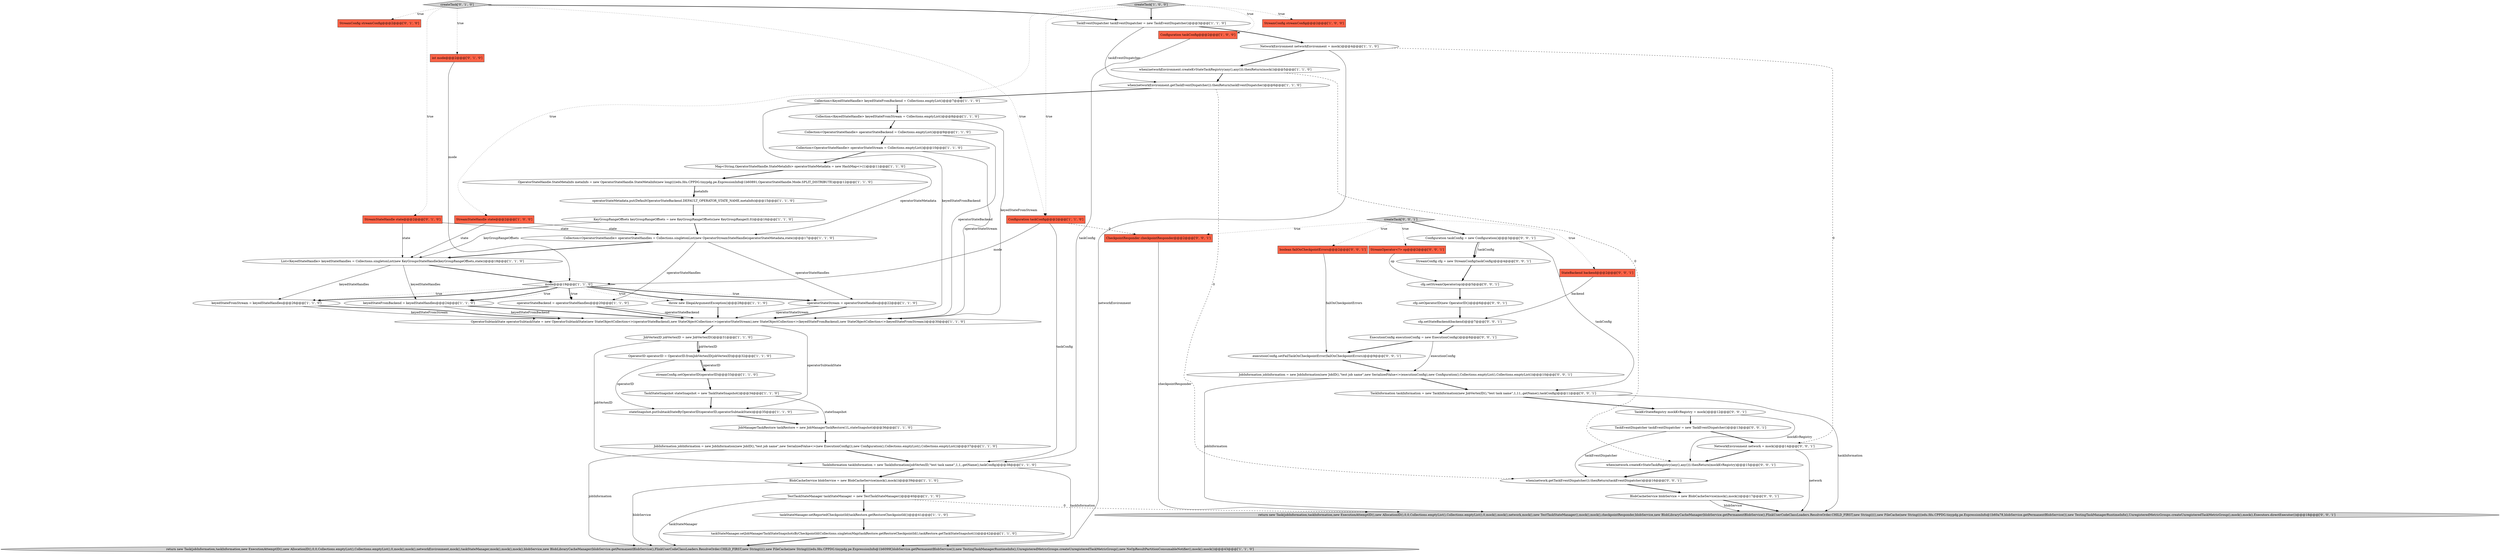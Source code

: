 digraph {
40 [style = filled, label = "StreamConfig streamConfig@@@2@@@['0', '1', '0']", fillcolor = tomato, shape = box image = "AAA0AAABBB2BBB"];
27 [style = filled, label = "Map<String,OperatorStateHandle.StateMetaInfo> operatorStateMetadata = new HashMap<>(1)@@@11@@@['1', '1', '0']", fillcolor = white, shape = ellipse image = "AAA0AAABBB1BBB"];
22 [style = filled, label = "Collection<OperatorStateHandle> operatorStateHandles = Collections.singletonList(new OperatorStreamStateHandle(operatorStateMetadata,state))@@@17@@@['1', '1', '0']", fillcolor = white, shape = ellipse image = "AAA0AAABBB1BBB"];
60 [style = filled, label = "Configuration taskConfig = new Configuration()@@@3@@@['0', '0', '1']", fillcolor = white, shape = ellipse image = "AAA0AAABBB3BBB"];
38 [style = filled, label = "throw new IllegalArgumentException()@@@28@@@['1', '1', '0']", fillcolor = white, shape = ellipse image = "AAA0AAABBB1BBB"];
51 [style = filled, label = "StateBackend backend@@@2@@@['0', '0', '1']", fillcolor = tomato, shape = box image = "AAA0AAABBB3BBB"];
30 [style = filled, label = "keyedStateFromStream = keyedStateHandles@@@26@@@['1', '1', '0']", fillcolor = white, shape = ellipse image = "AAA0AAABBB1BBB"];
36 [style = filled, label = "createTask['1', '0', '0']", fillcolor = lightgray, shape = diamond image = "AAA0AAABBB1BBB"];
43 [style = filled, label = "StreamConfig cfg = new StreamConfig(taskConfig)@@@4@@@['0', '0', '1']", fillcolor = white, shape = ellipse image = "AAA0AAABBB3BBB"];
15 [style = filled, label = "TestTaskStateManager taskStateManager = new TestTaskStateManager()@@@40@@@['1', '1', '0']", fillcolor = white, shape = ellipse image = "AAA0AAABBB1BBB"];
4 [style = filled, label = "mode@@@19@@@['1', '1', '0']", fillcolor = white, shape = diamond image = "AAA0AAABBB1BBB"];
54 [style = filled, label = "BlobCacheService blobService = new BlobCacheService(mock(),mock())@@@17@@@['0', '0', '1']", fillcolor = white, shape = ellipse image = "AAA0AAABBB3BBB"];
42 [style = filled, label = "StreamStateHandle state@@@2@@@['0', '1', '0']", fillcolor = tomato, shape = box image = "AAA0AAABBB2BBB"];
11 [style = filled, label = "taskStateManager.setJobManagerTaskStateSnapshotsByCheckpointId(Collections.singletonMap(taskRestore.getRestoreCheckpointId(),taskRestore.getTaskStateSnapshot()))@@@42@@@['1', '1', '0']", fillcolor = white, shape = ellipse image = "AAA0AAABBB1BBB"];
35 [style = filled, label = "OperatorStateHandle.StateMetaInfo metaInfo = new OperatorStateHandle.StateMetaInfo(new long((((edu.fdu.CPPDG.tinypdg.pe.ExpressionInfo@1b60891,OperatorStateHandle.Mode.SPLIT_DISTRIBUTE)@@@12@@@['1', '1', '0']", fillcolor = white, shape = ellipse image = "AAA0AAABBB1BBB"];
55 [style = filled, label = "return new Task(jobInformation,taskInformation,new ExecutionAttemptID(),new AllocationID(),0,0,Collections.emptyList(),Collections.emptyList(),0,mock(),mock(),network,mock(),new TestTaskStateManager(),mock(),mock(),checkpointResponder,blobService,new BlobLibraryCacheManager(blobService.getPermanentBlobService(),FlinkUserCodeClassLoaders.ResolveOrder.CHILD_FIRST,new String((((),new FileCache(new String((((edu.fdu.CPPDG.tinypdg.pe.ExpressionInfo@1b60a78,blobService.getPermanentBlobService()),new TestingTaskManagerRuntimeInfo(),UnregisteredMetricGroups.createUnregisteredTaskMetricGroup(),mock(),mock(),Executors.directExecutor())@@@18@@@['0', '0', '1']", fillcolor = lightgray, shape = ellipse image = "AAA0AAABBB3BBB"];
58 [style = filled, label = "TaskEventDispatcher taskEventDispatcher = new TaskEventDispatcher()@@@13@@@['0', '0', '1']", fillcolor = white, shape = ellipse image = "AAA0AAABBB3BBB"];
6 [style = filled, label = "OperatorID operatorID = OperatorID.fromJobVertexID(jobVertexID)@@@32@@@['1', '1', '0']", fillcolor = white, shape = ellipse image = "AAA0AAABBB1BBB"];
13 [style = filled, label = "Collection<OperatorStateHandle> operatorStateStream = Collections.emptyList()@@@10@@@['1', '1', '0']", fillcolor = white, shape = ellipse image = "AAA0AAABBB1BBB"];
23 [style = filled, label = "TaskStateSnapshot stateSnapshot = new TaskStateSnapshot()@@@34@@@['1', '1', '0']", fillcolor = white, shape = ellipse image = "AAA0AAABBB1BBB"];
1 [style = filled, label = "Configuration taskConfig@@@2@@@['1', '0', '0']", fillcolor = tomato, shape = box image = "AAA0AAABBB1BBB"];
61 [style = filled, label = "TaskKvStateRegistry mockKvRegistry = mock()@@@12@@@['0', '0', '1']", fillcolor = white, shape = ellipse image = "AAA0AAABBB3BBB"];
16 [style = filled, label = "operatorStateBackend = operatorStateHandles@@@20@@@['1', '1', '0']", fillcolor = white, shape = ellipse image = "AAA0AAABBB1BBB"];
26 [style = filled, label = "return new Task(jobInformation,taskInformation,new ExecutionAttemptID(),new AllocationID(),0,0,Collections.emptyList(),Collections.emptyList(),0,mock(),mock(),networkEnvironment,mock(),taskStateManager,mock(),mock(),mock(),blobService,new BlobLibraryCacheManager(blobService.getPermanentBlobService(),FlinkUserCodeClassLoaders.ResolveOrder.CHILD_FIRST,new String((((),new FileCache(new String((((edu.fdu.CPPDG.tinypdg.pe.ExpressionInfo@1b6099f,blobService.getPermanentBlobService()),new TestingTaskManagerRuntimeInfo(),UnregisteredMetricGroups.createUnregisteredTaskMetricGroup(),new NoOpResultPartitionConsumableNotifier(),mock(),mock())@@@43@@@['1', '1', '0']", fillcolor = lightgray, shape = ellipse image = "AAA0AAABBB1BBB"];
0 [style = filled, label = "stateSnapshot.putSubtaskStateByOperatorID(operatorID,operatorSubtaskState)@@@35@@@['1', '1', '0']", fillcolor = white, shape = ellipse image = "AAA0AAABBB1BBB"];
37 [style = filled, label = "taskStateManager.setReportedCheckpointId(taskRestore.getRestoreCheckpointId())@@@41@@@['1', '1', '0']", fillcolor = white, shape = ellipse image = "AAA0AAABBB1BBB"];
25 [style = filled, label = "operatorStateStream = operatorStateHandles@@@22@@@['1', '1', '0']", fillcolor = white, shape = ellipse image = "AAA0AAABBB1BBB"];
49 [style = filled, label = "JobInformation jobInformation = new JobInformation(new JobID(),\"test job name\",new SerializedValue<>(executionConfig),new Configuration(),Collections.emptyList(),Collections.emptyList())@@@10@@@['0', '0', '1']", fillcolor = white, shape = ellipse image = "AAA0AAABBB3BBB"];
59 [style = filled, label = "CheckpointResponder checkpointResponder@@@2@@@['0', '0', '1']", fillcolor = tomato, shape = box image = "AAA0AAABBB3BBB"];
56 [style = filled, label = "when(network.getTaskEventDispatcher()).thenReturn(taskEventDispatcher)@@@16@@@['0', '0', '1']", fillcolor = white, shape = ellipse image = "AAA0AAABBB3BBB"];
46 [style = filled, label = "NetworkEnvironment network = mock()@@@14@@@['0', '0', '1']", fillcolor = white, shape = ellipse image = "AAA0AAABBB3BBB"];
2 [style = filled, label = "JobManagerTaskRestore taskRestore = new JobManagerTaskRestore(1L,stateSnapshot)@@@36@@@['1', '1', '0']", fillcolor = white, shape = ellipse image = "AAA0AAABBB1BBB"];
41 [style = filled, label = "createTask['0', '1', '0']", fillcolor = lightgray, shape = diamond image = "AAA0AAABBB2BBB"];
34 [style = filled, label = "Collection<OperatorStateHandle> operatorStateBackend = Collections.emptyList()@@@9@@@['1', '1', '0']", fillcolor = white, shape = ellipse image = "AAA0AAABBB1BBB"];
19 [style = filled, label = "StreamStateHandle state@@@2@@@['1', '0', '0']", fillcolor = tomato, shape = box image = "AAA0AAABBB1BBB"];
62 [style = filled, label = "cfg.setStateBackend(backend)@@@7@@@['0', '0', '1']", fillcolor = white, shape = ellipse image = "AAA0AAABBB3BBB"];
52 [style = filled, label = "boolean failOnCheckpointErrors@@@2@@@['0', '0', '1']", fillcolor = tomato, shape = box image = "AAA0AAABBB3BBB"];
10 [style = filled, label = "operatorStateMetadata.put(DefaultOperatorStateBackend.DEFAULT_OPERATOR_STATE_NAME,metaInfo)@@@15@@@['1', '1', '0']", fillcolor = white, shape = ellipse image = "AAA0AAABBB1BBB"];
9 [style = filled, label = "when(networkEnvironment.createKvStateTaskRegistry(any(),any())).thenReturn(mock())@@@5@@@['1', '1', '0']", fillcolor = white, shape = ellipse image = "AAA0AAABBB1BBB"];
29 [style = filled, label = "Collection<KeyedStateHandle> keyedStateFromStream = Collections.emptyList()@@@8@@@['1', '1', '0']", fillcolor = white, shape = ellipse image = "AAA0AAABBB1BBB"];
21 [style = filled, label = "TaskEventDispatcher taskEventDispatcher = new TaskEventDispatcher()@@@3@@@['1', '1', '0']", fillcolor = white, shape = ellipse image = "AAA0AAABBB1BBB"];
24 [style = filled, label = "TaskInformation taskInformation = new TaskInformation(jobVertexID,\"test task name\",1,1,.getName(),taskConfig)@@@38@@@['1', '1', '0']", fillcolor = white, shape = ellipse image = "AAA0AAABBB1BBB"];
18 [style = filled, label = "BlobCacheService blobService = new BlobCacheService(mock(),mock())@@@39@@@['1', '1', '0']", fillcolor = white, shape = ellipse image = "AAA0AAABBB1BBB"];
45 [style = filled, label = "cfg.setOperatorID(new OperatorID())@@@6@@@['0', '0', '1']", fillcolor = white, shape = ellipse image = "AAA0AAABBB3BBB"];
20 [style = filled, label = "keyedStateFromBackend = keyedStateHandles@@@24@@@['1', '1', '0']", fillcolor = white, shape = ellipse image = "AAA0AAABBB1BBB"];
7 [style = filled, label = "NetworkEnvironment networkEnvironment = mock()@@@4@@@['1', '1', '0']", fillcolor = white, shape = ellipse image = "AAA0AAABBB1BBB"];
57 [style = filled, label = "createTask['0', '0', '1']", fillcolor = lightgray, shape = diamond image = "AAA0AAABBB3BBB"];
8 [style = filled, label = "JobVertexID jobVertexID = new JobVertexID()@@@31@@@['1', '1', '0']", fillcolor = white, shape = ellipse image = "AAA0AAABBB1BBB"];
44 [style = filled, label = "TaskInformation taskInformation = new TaskInformation(new JobVertexID(),\"test task name\",1,11,.getName(),taskConfig)@@@11@@@['0', '0', '1']", fillcolor = white, shape = ellipse image = "AAA0AAABBB3BBB"];
28 [style = filled, label = "StreamConfig streamConfig@@@2@@@['1', '0', '0']", fillcolor = tomato, shape = box image = "AAA0AAABBB1BBB"];
17 [style = filled, label = "streamConfig.setOperatorID(operatorID)@@@33@@@['1', '1', '0']", fillcolor = white, shape = ellipse image = "AAA0AAABBB1BBB"];
50 [style = filled, label = "when(network.createKvStateTaskRegistry(any(),any())).thenReturn(mockKvRegistry)@@@15@@@['0', '0', '1']", fillcolor = white, shape = ellipse image = "AAA0AAABBB3BBB"];
47 [style = filled, label = "executionConfig.setFailTaskOnCheckpointError(failOnCheckpointErrors)@@@9@@@['0', '0', '1']", fillcolor = white, shape = ellipse image = "AAA0AAABBB3BBB"];
31 [style = filled, label = "Configuration taskConfig@@@2@@@['1', '1', '0']", fillcolor = tomato, shape = box image = "AAA0AAABBB1BBB"];
48 [style = filled, label = "StreamOperator<?> op@@@2@@@['0', '0', '1']", fillcolor = tomato, shape = box image = "AAA0AAABBB3BBB"];
3 [style = filled, label = "JobInformation jobInformation = new JobInformation(new JobID(),\"test job name\",new SerializedValue<>(new ExecutionConfig()),new Configuration(),Collections.emptyList(),Collections.emptyList())@@@37@@@['1', '1', '0']", fillcolor = white, shape = ellipse image = "AAA0AAABBB1BBB"];
5 [style = filled, label = "when(networkEnvironment.getTaskEventDispatcher()).thenReturn(taskEventDispatcher)@@@6@@@['1', '1', '0']", fillcolor = white, shape = ellipse image = "AAA0AAABBB1BBB"];
53 [style = filled, label = "cfg.setStreamOperator(op)@@@5@@@['0', '0', '1']", fillcolor = white, shape = ellipse image = "AAA0AAABBB3BBB"];
33 [style = filled, label = "Collection<KeyedStateHandle> keyedStateFromBackend = Collections.emptyList()@@@7@@@['1', '1', '0']", fillcolor = white, shape = ellipse image = "AAA0AAABBB1BBB"];
32 [style = filled, label = "OperatorSubtaskState operatorSubtaskState = new OperatorSubtaskState(new StateObjectCollection<>(operatorStateBackend),new StateObjectCollection<>(operatorStateStream),new StateObjectCollection<>(keyedStateFromBackend),new StateObjectCollection<>(keyedStateFromStream))@@@30@@@['1', '1', '0']", fillcolor = white, shape = ellipse image = "AAA0AAABBB1BBB"];
12 [style = filled, label = "List<KeyedStateHandle> keyedStateHandles = Collections.singletonList(new KeyGroupsStateHandle(keyGroupRangeOffsets,state))@@@18@@@['1', '1', '0']", fillcolor = white, shape = ellipse image = "AAA0AAABBB1BBB"];
14 [style = filled, label = "KeyGroupRangeOffsets keyGroupRangeOffsets = new KeyGroupRangeOffsets(new KeyGroupRange(0,0))@@@16@@@['1', '1', '0']", fillcolor = white, shape = ellipse image = "AAA0AAABBB1BBB"];
39 [style = filled, label = "int mode@@@2@@@['0', '1', '0']", fillcolor = tomato, shape = box image = "AAA0AAABBB2BBB"];
63 [style = filled, label = "ExecutionConfig executionConfig = new ExecutionConfig()@@@8@@@['0', '0', '1']", fillcolor = white, shape = ellipse image = "AAA0AAABBB3BBB"];
48->53 [style = solid, label="op"];
54->55 [style = bold, label=""];
31->59 [style = dashed, label="0"];
4->38 [style = dotted, label="true"];
29->32 [style = solid, label="keyedStateFromStream"];
4->25 [style = bold, label=""];
37->11 [style = bold, label=""];
3->24 [style = bold, label=""];
13->32 [style = solid, label="operatorStateStream"];
57->52 [style = dotted, label="true"];
50->56 [style = bold, label=""];
8->6 [style = bold, label=""];
29->34 [style = bold, label=""];
8->6 [style = solid, label="jobVertexID"];
46->55 [style = solid, label="network"];
57->51 [style = dotted, label="true"];
56->54 [style = bold, label=""];
51->62 [style = solid, label="backend"];
4->30 [style = dotted, label="true"];
47->49 [style = bold, label=""];
60->44 [style = solid, label="taskConfig"];
7->9 [style = bold, label=""];
41->40 [style = dotted, label="true"];
43->53 [style = bold, label=""];
45->62 [style = bold, label=""];
9->50 [style = dashed, label="0"];
9->5 [style = bold, label=""];
57->48 [style = dotted, label="true"];
30->32 [style = solid, label="keyedStateFromStream"];
35->10 [style = bold, label=""];
41->42 [style = dotted, label="true"];
46->50 [style = bold, label=""];
4->16 [style = bold, label=""];
52->47 [style = solid, label="failOnCheckpointErrors"];
49->55 [style = solid, label="jobInformation"];
4->38 [style = bold, label=""];
5->33 [style = bold, label=""];
10->14 [style = bold, label=""];
42->12 [style = solid, label="state"];
41->21 [style = bold, label=""];
18->15 [style = bold, label=""];
14->22 [style = bold, label=""];
57->60 [style = bold, label=""];
16->32 [style = bold, label=""];
24->18 [style = bold, label=""];
18->26 [style = solid, label="blobService"];
36->31 [style = dotted, label="true"];
38->32 [style = bold, label=""];
33->29 [style = bold, label=""];
5->56 [style = dashed, label="0"];
12->20 [style = solid, label="keyedStateHandles"];
60->43 [style = solid, label="taskConfig"];
19->12 [style = solid, label="state"];
58->46 [style = bold, label=""];
21->7 [style = bold, label=""];
14->12 [style = solid, label="keyGroupRangeOffsets"];
22->16 [style = solid, label="operatorStateHandles"];
11->26 [style = bold, label=""];
6->17 [style = bold, label=""];
44->61 [style = bold, label=""];
63->47 [style = bold, label=""];
6->17 [style = solid, label="operatorID"];
25->32 [style = solid, label="operatorStateStream"];
58->56 [style = solid, label="taskEventDispatcher"];
2->3 [style = bold, label=""];
49->44 [style = bold, label=""];
6->0 [style = solid, label="operatorID"];
31->24 [style = solid, label="taskConfig"];
30->32 [style = bold, label=""];
59->55 [style = solid, label="checkpointResponder"];
32->0 [style = solid, label="operatorSubtaskState"];
36->28 [style = dotted, label="true"];
36->19 [style = dotted, label="true"];
23->0 [style = bold, label=""];
17->23 [style = bold, label=""];
27->35 [style = bold, label=""];
32->8 [style = bold, label=""];
13->27 [style = bold, label=""];
21->5 [style = solid, label="taskEventDispatcher"];
7->46 [style = dashed, label="0"];
1->24 [style = solid, label="taskConfig"];
22->25 [style = solid, label="operatorStateHandles"];
4->20 [style = bold, label=""];
35->10 [style = solid, label="metaInfo"];
60->43 [style = bold, label=""];
15->37 [style = bold, label=""];
39->4 [style = solid, label="mode"];
3->26 [style = solid, label="jobInformation"];
33->32 [style = solid, label="keyedStateFromBackend"];
31->4 [style = solid, label="mode"];
36->1 [style = dotted, label="true"];
41->31 [style = dotted, label="true"];
23->2 [style = solid, label="stateSnapshot"];
63->49 [style = solid, label="executionConfig"];
0->2 [style = bold, label=""];
34->13 [style = bold, label=""];
4->20 [style = dotted, label="true"];
25->32 [style = bold, label=""];
16->32 [style = solid, label="operatorStateBackend"];
62->63 [style = bold, label=""];
20->32 [style = bold, label=""];
57->59 [style = dotted, label="true"];
41->39 [style = dotted, label="true"];
12->30 [style = solid, label="keyedStateHandles"];
61->58 [style = bold, label=""];
4->25 [style = dotted, label="true"];
53->45 [style = bold, label=""];
20->32 [style = solid, label="keyedStateFromBackend"];
34->32 [style = solid, label="operatorStateBackend"];
36->21 [style = bold, label=""];
15->55 [style = dashed, label="0"];
8->24 [style = solid, label="jobVertexID"];
4->30 [style = bold, label=""];
12->4 [style = bold, label=""];
27->22 [style = solid, label="operatorStateMetadata"];
22->12 [style = bold, label=""];
44->55 [style = solid, label="taskInformation"];
24->26 [style = solid, label="taskInformation"];
7->26 [style = solid, label="networkEnvironment"];
4->16 [style = dotted, label="true"];
19->22 [style = solid, label="state"];
54->55 [style = solid, label="blobService"];
42->22 [style = solid, label="state"];
15->26 [style = solid, label="taskStateManager"];
61->50 [style = solid, label="mockKvRegistry"];
}
